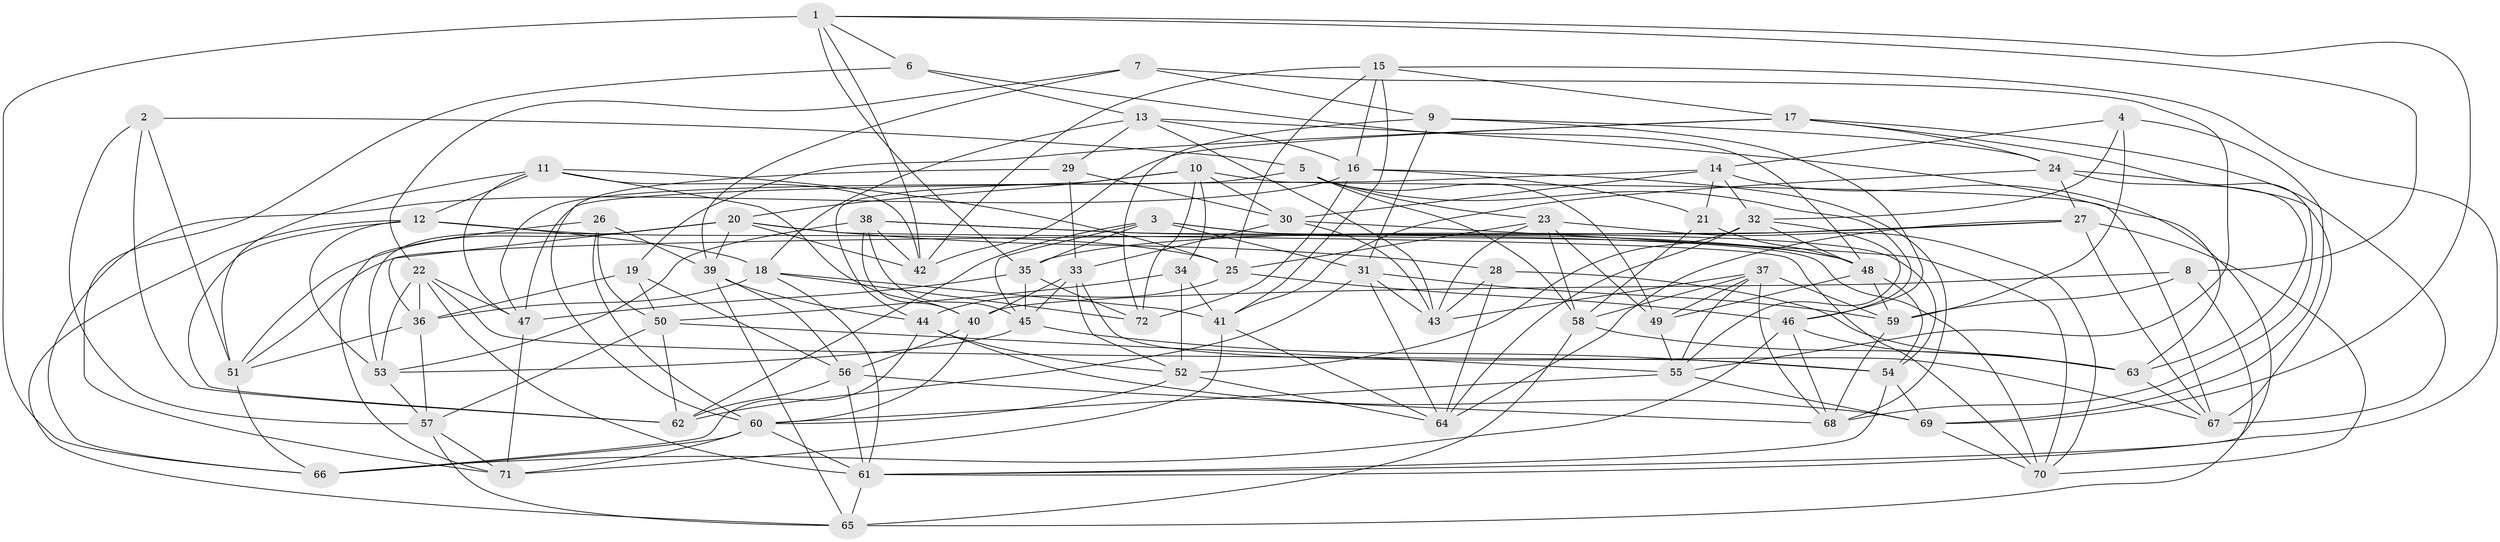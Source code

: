 // original degree distribution, {4: 1.0}
// Generated by graph-tools (version 1.1) at 2025/50/03/09/25 03:50:55]
// undirected, 72 vertices, 208 edges
graph export_dot {
graph [start="1"]
  node [color=gray90,style=filled];
  1;
  2;
  3;
  4;
  5;
  6;
  7;
  8;
  9;
  10;
  11;
  12;
  13;
  14;
  15;
  16;
  17;
  18;
  19;
  20;
  21;
  22;
  23;
  24;
  25;
  26;
  27;
  28;
  29;
  30;
  31;
  32;
  33;
  34;
  35;
  36;
  37;
  38;
  39;
  40;
  41;
  42;
  43;
  44;
  45;
  46;
  47;
  48;
  49;
  50;
  51;
  52;
  53;
  54;
  55;
  56;
  57;
  58;
  59;
  60;
  61;
  62;
  63;
  64;
  65;
  66;
  67;
  68;
  69;
  70;
  71;
  72;
  1 -- 6 [weight=1.0];
  1 -- 8 [weight=1.0];
  1 -- 35 [weight=1.0];
  1 -- 42 [weight=1.0];
  1 -- 66 [weight=1.0];
  1 -- 69 [weight=1.0];
  2 -- 5 [weight=1.0];
  2 -- 51 [weight=1.0];
  2 -- 57 [weight=1.0];
  2 -- 62 [weight=1.0];
  3 -- 31 [weight=1.0];
  3 -- 35 [weight=1.0];
  3 -- 45 [weight=1.0];
  3 -- 48 [weight=1.0];
  3 -- 54 [weight=1.0];
  3 -- 62 [weight=1.0];
  4 -- 14 [weight=1.0];
  4 -- 32 [weight=1.0];
  4 -- 59 [weight=1.0];
  4 -- 69 [weight=1.0];
  5 -- 23 [weight=1.0];
  5 -- 46 [weight=1.0];
  5 -- 47 [weight=1.0];
  5 -- 49 [weight=1.0];
  5 -- 58 [weight=1.0];
  6 -- 13 [weight=1.0];
  6 -- 48 [weight=1.0];
  6 -- 71 [weight=1.0];
  7 -- 9 [weight=1.0];
  7 -- 22 [weight=1.0];
  7 -- 39 [weight=1.0];
  7 -- 55 [weight=1.0];
  8 -- 40 [weight=1.0];
  8 -- 59 [weight=1.0];
  8 -- 65 [weight=1.0];
  9 -- 24 [weight=1.0];
  9 -- 31 [weight=1.0];
  9 -- 46 [weight=1.0];
  9 -- 72 [weight=2.0];
  10 -- 20 [weight=1.0];
  10 -- 30 [weight=1.0];
  10 -- 34 [weight=1.0];
  10 -- 44 [weight=1.0];
  10 -- 67 [weight=1.0];
  10 -- 72 [weight=1.0];
  11 -- 12 [weight=1.0];
  11 -- 25 [weight=1.0];
  11 -- 40 [weight=1.0];
  11 -- 42 [weight=1.0];
  11 -- 47 [weight=1.0];
  11 -- 51 [weight=1.0];
  12 -- 18 [weight=1.0];
  12 -- 25 [weight=1.0];
  12 -- 53 [weight=1.0];
  12 -- 62 [weight=1.0];
  12 -- 65 [weight=1.0];
  13 -- 16 [weight=1.0];
  13 -- 18 [weight=1.0];
  13 -- 29 [weight=1.0];
  13 -- 43 [weight=1.0];
  13 -- 63 [weight=1.0];
  14 -- 21 [weight=1.0];
  14 -- 30 [weight=1.0];
  14 -- 32 [weight=1.0];
  14 -- 47 [weight=1.0];
  14 -- 61 [weight=1.0];
  15 -- 16 [weight=1.0];
  15 -- 17 [weight=1.0];
  15 -- 25 [weight=1.0];
  15 -- 41 [weight=1.0];
  15 -- 42 [weight=1.0];
  15 -- 61 [weight=1.0];
  16 -- 21 [weight=1.0];
  16 -- 66 [weight=1.0];
  16 -- 68 [weight=1.0];
  16 -- 72 [weight=1.0];
  17 -- 19 [weight=1.0];
  17 -- 24 [weight=1.0];
  17 -- 42 [weight=1.0];
  17 -- 67 [weight=1.0];
  17 -- 68 [weight=1.0];
  18 -- 36 [weight=1.0];
  18 -- 41 [weight=1.0];
  18 -- 61 [weight=1.0];
  18 -- 72 [weight=1.0];
  19 -- 36 [weight=1.0];
  19 -- 50 [weight=1.0];
  19 -- 56 [weight=1.0];
  20 -- 28 [weight=1.0];
  20 -- 36 [weight=1.0];
  20 -- 39 [weight=1.0];
  20 -- 42 [weight=1.0];
  20 -- 51 [weight=1.0];
  20 -- 53 [weight=1.0];
  20 -- 70 [weight=1.0];
  21 -- 48 [weight=1.0];
  21 -- 58 [weight=1.0];
  22 -- 36 [weight=1.0];
  22 -- 47 [weight=1.0];
  22 -- 53 [weight=1.0];
  22 -- 54 [weight=1.0];
  22 -- 61 [weight=1.0];
  23 -- 25 [weight=1.0];
  23 -- 43 [weight=1.0];
  23 -- 49 [weight=1.0];
  23 -- 58 [weight=1.0];
  23 -- 70 [weight=1.0];
  24 -- 27 [weight=1.0];
  24 -- 41 [weight=1.0];
  24 -- 63 [weight=1.0];
  24 -- 67 [weight=1.0];
  25 -- 44 [weight=1.0];
  25 -- 46 [weight=1.0];
  26 -- 39 [weight=1.0];
  26 -- 50 [weight=1.0];
  26 -- 60 [weight=1.0];
  26 -- 71 [weight=1.0];
  27 -- 35 [weight=1.0];
  27 -- 51 [weight=1.0];
  27 -- 64 [weight=1.0];
  27 -- 67 [weight=1.0];
  27 -- 70 [weight=1.0];
  28 -- 43 [weight=1.0];
  28 -- 63 [weight=1.0];
  28 -- 64 [weight=1.0];
  29 -- 30 [weight=1.0];
  29 -- 33 [weight=1.0];
  29 -- 60 [weight=1.0];
  30 -- 33 [weight=1.0];
  30 -- 43 [weight=1.0];
  30 -- 70 [weight=1.0];
  31 -- 43 [weight=1.0];
  31 -- 59 [weight=1.0];
  31 -- 62 [weight=1.0];
  31 -- 64 [weight=1.0];
  32 -- 48 [weight=1.0];
  32 -- 52 [weight=1.0];
  32 -- 55 [weight=1.0];
  32 -- 64 [weight=1.0];
  33 -- 40 [weight=1.0];
  33 -- 45 [weight=1.0];
  33 -- 52 [weight=1.0];
  33 -- 67 [weight=1.0];
  34 -- 41 [weight=1.0];
  34 -- 50 [weight=1.0];
  34 -- 52 [weight=1.0];
  35 -- 45 [weight=1.0];
  35 -- 47 [weight=1.0];
  35 -- 72 [weight=1.0];
  36 -- 51 [weight=1.0];
  36 -- 57 [weight=1.0];
  37 -- 43 [weight=1.0];
  37 -- 49 [weight=1.0];
  37 -- 55 [weight=1.0];
  37 -- 58 [weight=1.0];
  37 -- 59 [weight=1.0];
  37 -- 68 [weight=1.0];
  38 -- 40 [weight=1.0];
  38 -- 42 [weight=1.0];
  38 -- 45 [weight=1.0];
  38 -- 48 [weight=1.0];
  38 -- 53 [weight=1.0];
  38 -- 70 [weight=1.0];
  39 -- 44 [weight=1.0];
  39 -- 56 [weight=1.0];
  39 -- 65 [weight=1.0];
  40 -- 56 [weight=1.0];
  40 -- 60 [weight=1.0];
  41 -- 64 [weight=1.0];
  41 -- 71 [weight=1.0];
  44 -- 52 [weight=1.0];
  44 -- 66 [weight=1.0];
  44 -- 69 [weight=1.0];
  45 -- 53 [weight=1.0];
  45 -- 54 [weight=1.0];
  46 -- 63 [weight=1.0];
  46 -- 66 [weight=1.0];
  46 -- 68 [weight=1.0];
  47 -- 71 [weight=1.0];
  48 -- 49 [weight=1.0];
  48 -- 54 [weight=1.0];
  48 -- 59 [weight=1.0];
  49 -- 55 [weight=2.0];
  50 -- 55 [weight=1.0];
  50 -- 57 [weight=1.0];
  50 -- 62 [weight=1.0];
  51 -- 66 [weight=1.0];
  52 -- 60 [weight=1.0];
  52 -- 64 [weight=1.0];
  53 -- 57 [weight=1.0];
  54 -- 61 [weight=1.0];
  54 -- 69 [weight=1.0];
  55 -- 60 [weight=1.0];
  55 -- 69 [weight=1.0];
  56 -- 61 [weight=1.0];
  56 -- 62 [weight=1.0];
  56 -- 68 [weight=1.0];
  57 -- 65 [weight=1.0];
  57 -- 71 [weight=1.0];
  58 -- 63 [weight=1.0];
  58 -- 65 [weight=1.0];
  59 -- 68 [weight=1.0];
  60 -- 61 [weight=1.0];
  60 -- 66 [weight=1.0];
  60 -- 71 [weight=1.0];
  61 -- 65 [weight=1.0];
  63 -- 67 [weight=1.0];
  69 -- 70 [weight=1.0];
}
